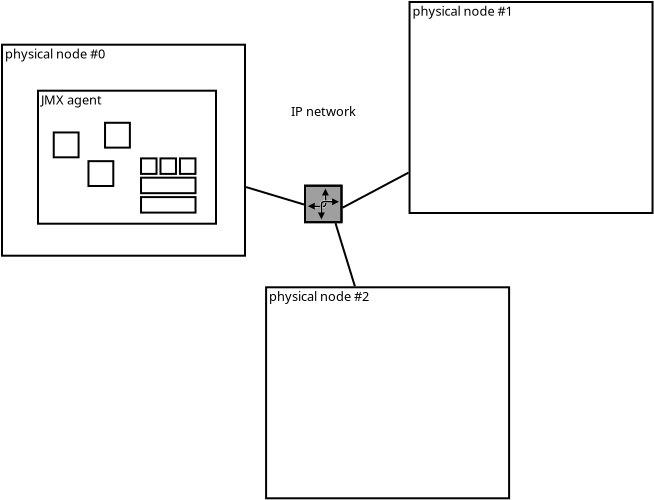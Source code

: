 <?xml version="1.0" encoding="UTF-8"?>
<dia:diagram xmlns:dia="http://www.lysator.liu.se/~alla/dia/">
  <dia:layer name="Tło" visible="true" active="true">
    <dia:object type="Standard - Box" version="0" id="O0">
      <dia:attribute name="obj_pos">
        <dia:point val="4.65,2.8"/>
      </dia:attribute>
      <dia:attribute name="obj_bb">
        <dia:rectangle val="4.6,2.75;16.85,13.4"/>
      </dia:attribute>
      <dia:attribute name="elem_corner">
        <dia:point val="4.65,2.8"/>
      </dia:attribute>
      <dia:attribute name="elem_width">
        <dia:real val="12.15"/>
      </dia:attribute>
      <dia:attribute name="elem_height">
        <dia:real val="10.55"/>
      </dia:attribute>
      <dia:attribute name="show_background">
        <dia:boolean val="true"/>
      </dia:attribute>
    </dia:object>
    <dia:object type="Standard - Box" version="0" id="O1">
      <dia:attribute name="obj_pos">
        <dia:point val="25.027,0.665"/>
      </dia:attribute>
      <dia:attribute name="obj_bb">
        <dia:rectangle val="24.977,0.615;37.227,11.265"/>
      </dia:attribute>
      <dia:attribute name="elem_corner">
        <dia:point val="25.027,0.665"/>
      </dia:attribute>
      <dia:attribute name="elem_width">
        <dia:real val="12.15"/>
      </dia:attribute>
      <dia:attribute name="elem_height">
        <dia:real val="10.55"/>
      </dia:attribute>
      <dia:attribute name="show_background">
        <dia:boolean val="true"/>
      </dia:attribute>
    </dia:object>
    <dia:object type="Standard - Box" version="0" id="O2">
      <dia:attribute name="obj_pos">
        <dia:point val="17.855,14.93"/>
      </dia:attribute>
      <dia:attribute name="obj_bb">
        <dia:rectangle val="17.805,14.88;30.055,25.53"/>
      </dia:attribute>
      <dia:attribute name="elem_corner">
        <dia:point val="17.855,14.93"/>
      </dia:attribute>
      <dia:attribute name="elem_width">
        <dia:real val="12.15"/>
      </dia:attribute>
      <dia:attribute name="elem_height">
        <dia:real val="10.55"/>
      </dia:attribute>
      <dia:attribute name="show_background">
        <dia:boolean val="true"/>
      </dia:attribute>
    </dia:object>
    <dia:object type="Network - Router Symbol" version="1" id="O3">
      <dia:attribute name="obj_pos">
        <dia:point val="19.8,9.85"/>
      </dia:attribute>
      <dia:attribute name="obj_bb">
        <dia:rectangle val="19.75,9.8;21.675,11.725"/>
      </dia:attribute>
      <dia:attribute name="meta">
        <dia:composite type="dict"/>
      </dia:attribute>
      <dia:attribute name="elem_corner">
        <dia:point val="19.8,9.85"/>
      </dia:attribute>
      <dia:attribute name="elem_width">
        <dia:real val="1.825"/>
      </dia:attribute>
      <dia:attribute name="elem_height">
        <dia:real val="1.825"/>
      </dia:attribute>
      <dia:attribute name="line_width">
        <dia:real val="0.1"/>
      </dia:attribute>
      <dia:attribute name="line_colour">
        <dia:color val="#000000"/>
      </dia:attribute>
      <dia:attribute name="fill_colour">
        <dia:color val="#ffffff"/>
      </dia:attribute>
      <dia:attribute name="show_background">
        <dia:boolean val="true"/>
      </dia:attribute>
      <dia:attribute name="line_style">
        <dia:enum val="0"/>
        <dia:real val="1"/>
      </dia:attribute>
      <dia:attribute name="flip_horizontal">
        <dia:boolean val="false"/>
      </dia:attribute>
      <dia:attribute name="flip_vertical">
        <dia:boolean val="false"/>
      </dia:attribute>
      <dia:attribute name="subscale">
        <dia:real val="1"/>
      </dia:attribute>
    </dia:object>
    <dia:object type="Standard - Line" version="0" id="O4">
      <dia:attribute name="obj_pos">
        <dia:point val="22.294,14.88"/>
      </dia:attribute>
      <dia:attribute name="obj_bb">
        <dia:rectangle val="21.262,11.662;22.356,14.942"/>
      </dia:attribute>
      <dia:attribute name="conn_endpoints">
        <dia:point val="22.294,14.88"/>
        <dia:point val="21.324,11.724"/>
      </dia:attribute>
      <dia:attribute name="numcp">
        <dia:int val="1"/>
      </dia:attribute>
      <dia:connections>
        <dia:connection handle="0" to="O2" connection="8"/>
        <dia:connection handle="1" to="O3" connection="4"/>
      </dia:connections>
    </dia:object>
    <dia:object type="Standard - Line" version="0" id="O5">
      <dia:attribute name="obj_pos">
        <dia:point val="24.977,9.195"/>
      </dia:attribute>
      <dia:attribute name="obj_bb">
        <dia:rectangle val="21.607,9.127;25.045,11.018"/>
      </dia:attribute>
      <dia:attribute name="conn_endpoints">
        <dia:point val="24.977,9.195"/>
        <dia:point val="21.674,10.95"/>
      </dia:attribute>
      <dia:attribute name="numcp">
        <dia:int val="1"/>
      </dia:attribute>
      <dia:connections>
        <dia:connection handle="0" to="O1" connection="8"/>
        <dia:connection handle="1" to="O3" connection="4"/>
      </dia:connections>
    </dia:object>
    <dia:object type="Standard - Line" version="0" id="O6">
      <dia:attribute name="obj_pos">
        <dia:point val="16.85,9.919"/>
      </dia:attribute>
      <dia:attribute name="obj_bb">
        <dia:rectangle val="16.788,9.856;19.813,10.854"/>
      </dia:attribute>
      <dia:attribute name="conn_endpoints">
        <dia:point val="16.85,9.919"/>
        <dia:point val="19.75,10.792"/>
      </dia:attribute>
      <dia:attribute name="numcp">
        <dia:int val="1"/>
      </dia:attribute>
      <dia:connections>
        <dia:connection handle="0" to="O0" connection="8"/>
        <dia:connection handle="1" to="O3" connection="4"/>
      </dia:connections>
    </dia:object>
    <dia:object type="Standard - Box" version="0" id="O7">
      <dia:attribute name="obj_pos">
        <dia:point val="6.45,5.1"/>
      </dia:attribute>
      <dia:attribute name="obj_bb">
        <dia:rectangle val="6.4,5.05;15.4,11.8"/>
      </dia:attribute>
      <dia:attribute name="elem_corner">
        <dia:point val="6.45,5.1"/>
      </dia:attribute>
      <dia:attribute name="elem_width">
        <dia:real val="8.9"/>
      </dia:attribute>
      <dia:attribute name="elem_height">
        <dia:real val="6.65"/>
      </dia:attribute>
      <dia:attribute name="show_background">
        <dia:boolean val="true"/>
      </dia:attribute>
    </dia:object>
    <dia:object type="Standard - Text" version="1" id="O8">
      <dia:attribute name="obj_pos">
        <dia:point val="4.65,2.8"/>
      </dia:attribute>
      <dia:attribute name="obj_bb">
        <dia:rectangle val="4.65,2.8;10.428,3.547"/>
      </dia:attribute>
      <dia:attribute name="text">
        <dia:composite type="text">
          <dia:attribute name="string">
            <dia:string># physical node #0#</dia:string>
          </dia:attribute>
          <dia:attribute name="font">
            <dia:font family="sans" style="0" name="Helvetica"/>
          </dia:attribute>
          <dia:attribute name="height">
            <dia:real val="0.8"/>
          </dia:attribute>
          <dia:attribute name="pos">
            <dia:point val="4.65,3.395"/>
          </dia:attribute>
          <dia:attribute name="color">
            <dia:color val="#000000"/>
          </dia:attribute>
          <dia:attribute name="alignment">
            <dia:enum val="0"/>
          </dia:attribute>
        </dia:composite>
      </dia:attribute>
      <dia:attribute name="valign">
        <dia:enum val="0"/>
      </dia:attribute>
      <dia:connections>
        <dia:connection handle="0" to="O0" connection="0"/>
      </dia:connections>
    </dia:object>
    <dia:object type="Standard - Text" version="1" id="O9">
      <dia:attribute name="obj_pos">
        <dia:point val="25.027,0.665"/>
      </dia:attribute>
      <dia:attribute name="obj_bb">
        <dia:rectangle val="25.027,0.665;30.805,1.413"/>
      </dia:attribute>
      <dia:attribute name="text">
        <dia:composite type="text">
          <dia:attribute name="string">
            <dia:string># physical node #1#</dia:string>
          </dia:attribute>
          <dia:attribute name="font">
            <dia:font family="sans" style="0" name="Helvetica"/>
          </dia:attribute>
          <dia:attribute name="height">
            <dia:real val="0.8"/>
          </dia:attribute>
          <dia:attribute name="pos">
            <dia:point val="25.027,1.26"/>
          </dia:attribute>
          <dia:attribute name="color">
            <dia:color val="#000000"/>
          </dia:attribute>
          <dia:attribute name="alignment">
            <dia:enum val="0"/>
          </dia:attribute>
        </dia:composite>
      </dia:attribute>
      <dia:attribute name="valign">
        <dia:enum val="0"/>
      </dia:attribute>
      <dia:connections>
        <dia:connection handle="0" to="O1" connection="0"/>
      </dia:connections>
    </dia:object>
    <dia:object type="Standard - Text" version="1" id="O10">
      <dia:attribute name="obj_pos">
        <dia:point val="17.855,14.93"/>
      </dia:attribute>
      <dia:attribute name="obj_bb">
        <dia:rectangle val="17.855,14.93;23.633,15.678"/>
      </dia:attribute>
      <dia:attribute name="text">
        <dia:composite type="text">
          <dia:attribute name="string">
            <dia:string># physical node #2#</dia:string>
          </dia:attribute>
          <dia:attribute name="font">
            <dia:font family="sans" style="0" name="Helvetica"/>
          </dia:attribute>
          <dia:attribute name="height">
            <dia:real val="0.8"/>
          </dia:attribute>
          <dia:attribute name="pos">
            <dia:point val="17.855,15.525"/>
          </dia:attribute>
          <dia:attribute name="color">
            <dia:color val="#000000"/>
          </dia:attribute>
          <dia:attribute name="alignment">
            <dia:enum val="0"/>
          </dia:attribute>
        </dia:composite>
      </dia:attribute>
      <dia:attribute name="valign">
        <dia:enum val="0"/>
      </dia:attribute>
      <dia:connections>
        <dia:connection handle="0" to="O2" connection="0"/>
      </dia:connections>
    </dia:object>
    <dia:object type="Standard - Text" version="1" id="O11">
      <dia:attribute name="obj_pos">
        <dia:point val="6.45,5.1"/>
      </dia:attribute>
      <dia:attribute name="obj_bb">
        <dia:rectangle val="6.45,5.1;9.887,5.848"/>
      </dia:attribute>
      <dia:attribute name="text">
        <dia:composite type="text">
          <dia:attribute name="string">
            <dia:string># JMX agent#</dia:string>
          </dia:attribute>
          <dia:attribute name="font">
            <dia:font family="sans" style="0" name="Helvetica"/>
          </dia:attribute>
          <dia:attribute name="height">
            <dia:real val="0.8"/>
          </dia:attribute>
          <dia:attribute name="pos">
            <dia:point val="6.45,5.695"/>
          </dia:attribute>
          <dia:attribute name="color">
            <dia:color val="#000000"/>
          </dia:attribute>
          <dia:attribute name="alignment">
            <dia:enum val="0"/>
          </dia:attribute>
        </dia:composite>
      </dia:attribute>
      <dia:attribute name="valign">
        <dia:enum val="0"/>
      </dia:attribute>
      <dia:connections>
        <dia:connection handle="0" to="O7" connection="0"/>
      </dia:connections>
    </dia:object>
    <dia:object type="Standard - Box" version="0" id="O12">
      <dia:attribute name="obj_pos">
        <dia:point val="11.601,10.42"/>
      </dia:attribute>
      <dia:attribute name="obj_bb">
        <dia:rectangle val="11.551,10.37;14.376,11.245"/>
      </dia:attribute>
      <dia:attribute name="elem_corner">
        <dia:point val="11.601,10.42"/>
      </dia:attribute>
      <dia:attribute name="elem_width">
        <dia:real val="2.725"/>
      </dia:attribute>
      <dia:attribute name="elem_height">
        <dia:real val="0.775"/>
      </dia:attribute>
      <dia:attribute name="show_background">
        <dia:boolean val="true"/>
      </dia:attribute>
    </dia:object>
    <dia:object type="Standard - Box" version="0" id="O13">
      <dia:attribute name="obj_pos">
        <dia:point val="11.601,8.485"/>
      </dia:attribute>
      <dia:attribute name="obj_bb">
        <dia:rectangle val="11.551,8.435;12.426,9.31"/>
      </dia:attribute>
      <dia:attribute name="elem_corner">
        <dia:point val="11.601,8.485"/>
      </dia:attribute>
      <dia:attribute name="elem_width">
        <dia:real val="0.775"/>
      </dia:attribute>
      <dia:attribute name="elem_height">
        <dia:real val="0.775"/>
      </dia:attribute>
      <dia:attribute name="border_width">
        <dia:real val="0.1"/>
      </dia:attribute>
      <dia:attribute name="show_background">
        <dia:boolean val="true"/>
      </dia:attribute>
      <dia:attribute name="aspect">
        <dia:enum val="2"/>
      </dia:attribute>
    </dia:object>
    <dia:object type="Standard - Box" version="0" id="O14">
      <dia:attribute name="obj_pos">
        <dia:point val="11.601,9.449"/>
      </dia:attribute>
      <dia:attribute name="obj_bb">
        <dia:rectangle val="11.551,9.399;14.376,10.274"/>
      </dia:attribute>
      <dia:attribute name="elem_corner">
        <dia:point val="11.601,9.449"/>
      </dia:attribute>
      <dia:attribute name="elem_width">
        <dia:real val="2.725"/>
      </dia:attribute>
      <dia:attribute name="elem_height">
        <dia:real val="0.775"/>
      </dia:attribute>
      <dia:attribute name="show_background">
        <dia:boolean val="true"/>
      </dia:attribute>
    </dia:object>
    <dia:object type="Standard - Box" version="0" id="O15">
      <dia:attribute name="obj_pos">
        <dia:point val="12.574,8.485"/>
      </dia:attribute>
      <dia:attribute name="obj_bb">
        <dia:rectangle val="12.524,8.435;13.399,9.31"/>
      </dia:attribute>
      <dia:attribute name="elem_corner">
        <dia:point val="12.574,8.485"/>
      </dia:attribute>
      <dia:attribute name="elem_width">
        <dia:real val="0.775"/>
      </dia:attribute>
      <dia:attribute name="elem_height">
        <dia:real val="0.775"/>
      </dia:attribute>
      <dia:attribute name="border_width">
        <dia:real val="0.1"/>
      </dia:attribute>
      <dia:attribute name="show_background">
        <dia:boolean val="true"/>
      </dia:attribute>
      <dia:attribute name="aspect">
        <dia:enum val="2"/>
      </dia:attribute>
    </dia:object>
    <dia:object type="Standard - Box" version="0" id="O16">
      <dia:attribute name="obj_pos">
        <dia:point val="13.548,8.485"/>
      </dia:attribute>
      <dia:attribute name="obj_bb">
        <dia:rectangle val="13.498,8.435;14.373,9.31"/>
      </dia:attribute>
      <dia:attribute name="elem_corner">
        <dia:point val="13.548,8.485"/>
      </dia:attribute>
      <dia:attribute name="elem_width">
        <dia:real val="0.775"/>
      </dia:attribute>
      <dia:attribute name="elem_height">
        <dia:real val="0.775"/>
      </dia:attribute>
      <dia:attribute name="border_width">
        <dia:real val="0.1"/>
      </dia:attribute>
      <dia:attribute name="show_background">
        <dia:boolean val="true"/>
      </dia:attribute>
      <dia:attribute name="aspect">
        <dia:enum val="2"/>
      </dia:attribute>
    </dia:object>
    <dia:object type="Standard - Box" version="0" id="O17">
      <dia:attribute name="obj_pos">
        <dia:point val="7.237,7.188"/>
      </dia:attribute>
      <dia:attribute name="obj_bb">
        <dia:rectangle val="7.187,7.138;8.529,8.48"/>
      </dia:attribute>
      <dia:attribute name="elem_corner">
        <dia:point val="7.237,7.188"/>
      </dia:attribute>
      <dia:attribute name="elem_width">
        <dia:real val="1.242"/>
      </dia:attribute>
      <dia:attribute name="elem_height">
        <dia:real val="1.242"/>
      </dia:attribute>
      <dia:attribute name="border_width">
        <dia:real val="0.1"/>
      </dia:attribute>
      <dia:attribute name="show_background">
        <dia:boolean val="true"/>
      </dia:attribute>
      <dia:attribute name="aspect">
        <dia:enum val="2"/>
      </dia:attribute>
    </dia:object>
    <dia:object type="Standard - Box" version="0" id="O18">
      <dia:attribute name="obj_pos">
        <dia:point val="9.802,6.704"/>
      </dia:attribute>
      <dia:attribute name="obj_bb">
        <dia:rectangle val="9.752,6.654;11.094,7.996"/>
      </dia:attribute>
      <dia:attribute name="elem_corner">
        <dia:point val="9.802,6.704"/>
      </dia:attribute>
      <dia:attribute name="elem_width">
        <dia:real val="1.242"/>
      </dia:attribute>
      <dia:attribute name="elem_height">
        <dia:real val="1.242"/>
      </dia:attribute>
      <dia:attribute name="border_width">
        <dia:real val="0.1"/>
      </dia:attribute>
      <dia:attribute name="show_background">
        <dia:boolean val="true"/>
      </dia:attribute>
      <dia:attribute name="aspect">
        <dia:enum val="2"/>
      </dia:attribute>
    </dia:object>
    <dia:object type="Standard - Box" version="0" id="O19">
      <dia:attribute name="obj_pos">
        <dia:point val="8.973,8.623"/>
      </dia:attribute>
      <dia:attribute name="obj_bb">
        <dia:rectangle val="8.923,8.573;10.265,9.915"/>
      </dia:attribute>
      <dia:attribute name="elem_corner">
        <dia:point val="8.973,8.623"/>
      </dia:attribute>
      <dia:attribute name="elem_width">
        <dia:real val="1.242"/>
      </dia:attribute>
      <dia:attribute name="elem_height">
        <dia:real val="1.242"/>
      </dia:attribute>
      <dia:attribute name="border_width">
        <dia:real val="0.1"/>
      </dia:attribute>
      <dia:attribute name="show_background">
        <dia:boolean val="true"/>
      </dia:attribute>
      <dia:attribute name="aspect">
        <dia:enum val="2"/>
      </dia:attribute>
    </dia:object>
    <dia:object type="Standard - Text" version="1" id="O20">
      <dia:attribute name="obj_pos">
        <dia:point val="20.728,6.112"/>
      </dia:attribute>
      <dia:attribute name="obj_bb">
        <dia:rectangle val="19.04,5.739;22.415,6.486"/>
      </dia:attribute>
      <dia:attribute name="text">
        <dia:composite type="text">
          <dia:attribute name="string">
            <dia:string>#IP network#</dia:string>
          </dia:attribute>
          <dia:attribute name="font">
            <dia:font family="sans" style="0" name="Helvetica"/>
          </dia:attribute>
          <dia:attribute name="height">
            <dia:real val="0.8"/>
          </dia:attribute>
          <dia:attribute name="pos">
            <dia:point val="20.728,6.334"/>
          </dia:attribute>
          <dia:attribute name="color">
            <dia:color val="#000000"/>
          </dia:attribute>
          <dia:attribute name="alignment">
            <dia:enum val="1"/>
          </dia:attribute>
        </dia:composite>
      </dia:attribute>
      <dia:attribute name="valign">
        <dia:enum val="2"/>
      </dia:attribute>
    </dia:object>
  </dia:layer>
</dia:diagram>
